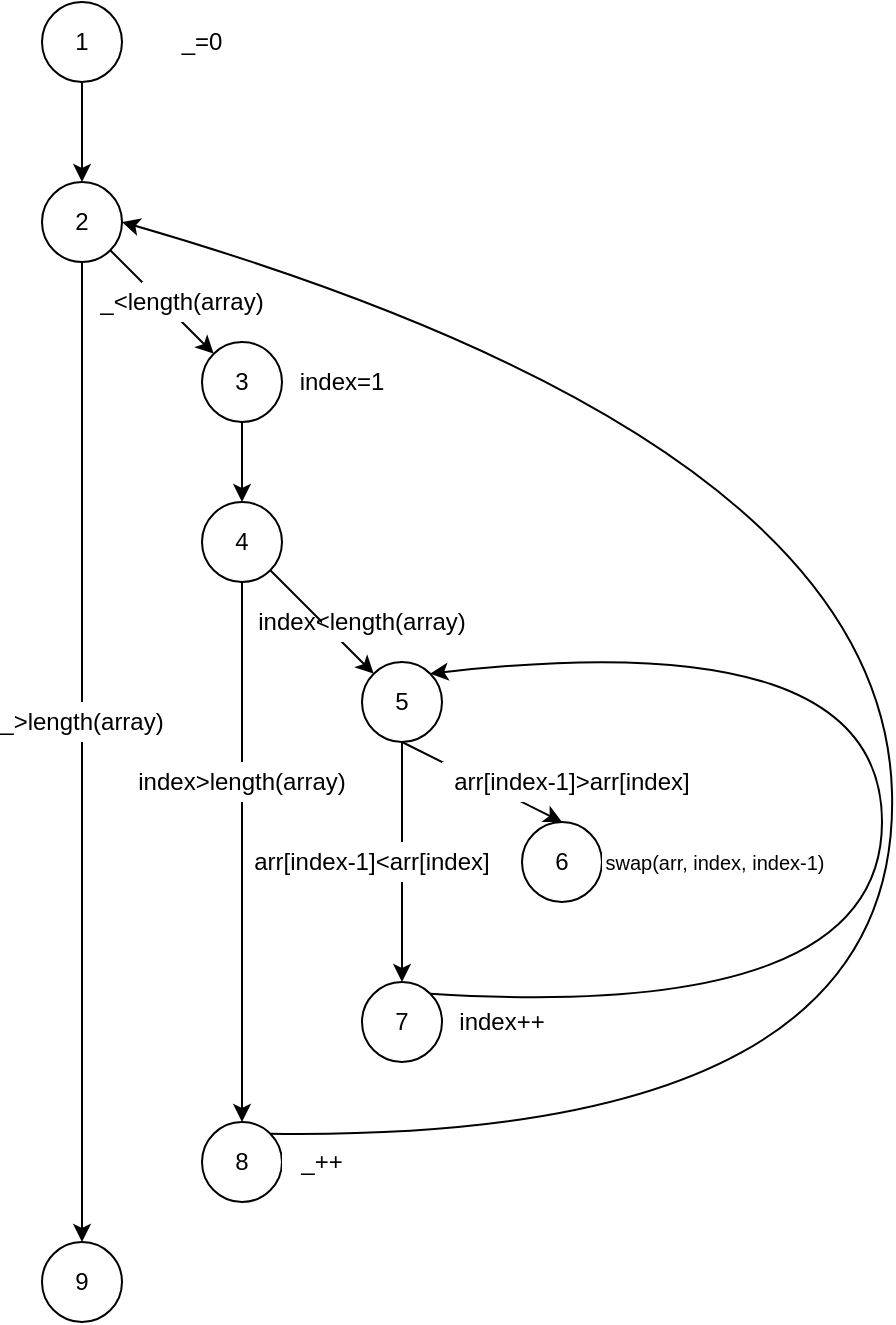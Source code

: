 <mxfile version="13.8.0" type="device"><diagram id="C5RBs43oDa-KdzZeNtuy" name="Page-1"><mxGraphModel dx="786" dy="1163" grid="1" gridSize="10" guides="1" tooltips="1" connect="1" arrows="1" fold="1" page="1" pageScale="1" pageWidth="827" pageHeight="1169" math="0" shadow="0"><root><mxCell id="WIyWlLk6GJQsqaUBKTNV-0"/><mxCell id="WIyWlLk6GJQsqaUBKTNV-1" parent="WIyWlLk6GJQsqaUBKTNV-0"/><mxCell id="3DECX_5KlgVbhGtRdBYp-19" value="" style="endArrow=classic;html=1;entryX=0.5;entryY=0;entryDx=0;entryDy=0;exitX=0.5;exitY=1;exitDx=0;exitDy=0;" edge="1" parent="WIyWlLk6GJQsqaUBKTNV-1" source="3DECX_5KlgVbhGtRdBYp-10" target="3DECX_5KlgVbhGtRdBYp-15"><mxGeometry width="50" height="50" relative="1" as="geometry"><mxPoint x="240" y="420" as="sourcePoint"/><mxPoint x="290" y="370" as="targetPoint"/></mxGeometry></mxCell><mxCell id="3DECX_5KlgVbhGtRdBYp-9" value="" style="endArrow=classic;html=1;exitX=1;exitY=1;exitDx=0;exitDy=0;entryX=0;entryY=0;entryDx=0;entryDy=0;" edge="1" parent="WIyWlLk6GJQsqaUBKTNV-1" source="3DECX_5KlgVbhGtRdBYp-2" target="3DECX_5KlgVbhGtRdBYp-6"><mxGeometry width="50" height="50" relative="1" as="geometry"><mxPoint x="170" y="370" as="sourcePoint"/><mxPoint x="220" y="320" as="targetPoint"/></mxGeometry></mxCell><mxCell id="3DECX_5KlgVbhGtRdBYp-0" value="1" style="ellipse;whiteSpace=wrap;html=1;aspect=fixed;" vertex="1" parent="WIyWlLk6GJQsqaUBKTNV-1"><mxGeometry x="140" y="90" width="40" height="40" as="geometry"/></mxCell><mxCell id="3DECX_5KlgVbhGtRdBYp-1" value="_=0" style="text;html=1;strokeColor=none;fillColor=none;align=center;verticalAlign=middle;whiteSpace=wrap;rounded=0;" vertex="1" parent="WIyWlLk6GJQsqaUBKTNV-1"><mxGeometry x="200" y="100" width="40" height="20" as="geometry"/></mxCell><mxCell id="3DECX_5KlgVbhGtRdBYp-2" value="2" style="ellipse;whiteSpace=wrap;html=1;aspect=fixed;" vertex="1" parent="WIyWlLk6GJQsqaUBKTNV-1"><mxGeometry x="140" y="180" width="40" height="40" as="geometry"/></mxCell><mxCell id="3DECX_5KlgVbhGtRdBYp-4" value="_&amp;lt;length(array)" style="text;html=1;align=center;verticalAlign=middle;whiteSpace=wrap;rounded=0;fillColor=#ffffff;" vertex="1" parent="WIyWlLk6GJQsqaUBKTNV-1"><mxGeometry x="190" y="230" width="40" height="20" as="geometry"/></mxCell><mxCell id="3DECX_5KlgVbhGtRdBYp-5" value="" style="endArrow=classic;html=1;exitX=0.5;exitY=1;exitDx=0;exitDy=0;entryX=0.5;entryY=0;entryDx=0;entryDy=0;" edge="1" parent="WIyWlLk6GJQsqaUBKTNV-1" source="3DECX_5KlgVbhGtRdBYp-0" target="3DECX_5KlgVbhGtRdBYp-2"><mxGeometry width="50" height="50" relative="1" as="geometry"><mxPoint x="170" y="370" as="sourcePoint"/><mxPoint x="220" y="320" as="targetPoint"/></mxGeometry></mxCell><mxCell id="3DECX_5KlgVbhGtRdBYp-6" value="3" style="ellipse;whiteSpace=wrap;html=1;aspect=fixed;" vertex="1" parent="WIyWlLk6GJQsqaUBKTNV-1"><mxGeometry x="220" y="260" width="40" height="40" as="geometry"/></mxCell><mxCell id="3DECX_5KlgVbhGtRdBYp-7" value="index=1" style="text;html=1;strokeColor=none;fillColor=none;align=center;verticalAlign=middle;whiteSpace=wrap;rounded=0;" vertex="1" parent="WIyWlLk6GJQsqaUBKTNV-1"><mxGeometry x="270" y="270" width="40" height="20" as="geometry"/></mxCell><mxCell id="3DECX_5KlgVbhGtRdBYp-8" value="4" style="ellipse;whiteSpace=wrap;html=1;aspect=fixed;" vertex="1" parent="WIyWlLk6GJQsqaUBKTNV-1"><mxGeometry x="220" y="340" width="40" height="40" as="geometry"/></mxCell><mxCell id="3DECX_5KlgVbhGtRdBYp-10" value="5" style="ellipse;whiteSpace=wrap;html=1;aspect=fixed;" vertex="1" parent="WIyWlLk6GJQsqaUBKTNV-1"><mxGeometry x="300" y="420" width="40" height="40" as="geometry"/></mxCell><mxCell id="3DECX_5KlgVbhGtRdBYp-11" value="" style="endArrow=classic;html=1;entryX=0;entryY=0;entryDx=0;entryDy=0;exitX=1;exitY=1;exitDx=0;exitDy=0;" edge="1" parent="WIyWlLk6GJQsqaUBKTNV-1" source="3DECX_5KlgVbhGtRdBYp-8" target="3DECX_5KlgVbhGtRdBYp-10"><mxGeometry width="50" height="50" relative="1" as="geometry"><mxPoint x="220" y="370" as="sourcePoint"/><mxPoint x="270" y="320" as="targetPoint"/></mxGeometry></mxCell><mxCell id="3DECX_5KlgVbhGtRdBYp-12" value="index&amp;lt;length(array)" style="text;html=1;strokeColor=none;align=center;verticalAlign=middle;whiteSpace=wrap;rounded=0;fillColor=#ffffff;" vertex="1" parent="WIyWlLk6GJQsqaUBKTNV-1"><mxGeometry x="280" y="390" width="40" height="20" as="geometry"/></mxCell><mxCell id="3DECX_5KlgVbhGtRdBYp-13" value="" style="endArrow=classic;html=1;exitX=0.5;exitY=1;exitDx=0;exitDy=0;entryX=0.5;entryY=0;entryDx=0;entryDy=0;" edge="1" parent="WIyWlLk6GJQsqaUBKTNV-1" source="3DECX_5KlgVbhGtRdBYp-6" target="3DECX_5KlgVbhGtRdBYp-8"><mxGeometry width="50" height="50" relative="1" as="geometry"><mxPoint x="220" y="370" as="sourcePoint"/><mxPoint x="270" y="320" as="targetPoint"/></mxGeometry></mxCell><mxCell id="3DECX_5KlgVbhGtRdBYp-15" value="6" style="ellipse;whiteSpace=wrap;html=1;aspect=fixed;" vertex="1" parent="WIyWlLk6GJQsqaUBKTNV-1"><mxGeometry x="380" y="500" width="40" height="40" as="geometry"/></mxCell><mxCell id="3DECX_5KlgVbhGtRdBYp-18" value="arr[index-1]&amp;gt;arr[index]" style="text;html=1;align=center;verticalAlign=middle;whiteSpace=wrap;rounded=0;fillColor=#ffffff;" vertex="1" parent="WIyWlLk6GJQsqaUBKTNV-1"><mxGeometry x="340" y="470" width="130" height="20" as="geometry"/></mxCell><mxCell id="3DECX_5KlgVbhGtRdBYp-20" value="swap(arr, index, index-1)" style="text;html=1;align=center;verticalAlign=middle;whiteSpace=wrap;rounded=0;fillColor=#ffffff;fontSize=10;" vertex="1" parent="WIyWlLk6GJQsqaUBKTNV-1"><mxGeometry x="420" y="510" width="113" height="20" as="geometry"/></mxCell><mxCell id="3DECX_5KlgVbhGtRdBYp-22" value="7" style="ellipse;whiteSpace=wrap;html=1;aspect=fixed;" vertex="1" parent="WIyWlLk6GJQsqaUBKTNV-1"><mxGeometry x="300" y="580" width="40" height="40" as="geometry"/></mxCell><mxCell id="3DECX_5KlgVbhGtRdBYp-23" value="" style="endArrow=classic;html=1;entryX=0.5;entryY=0;entryDx=0;entryDy=0;exitX=0.5;exitY=1;exitDx=0;exitDy=0;" edge="1" parent="WIyWlLk6GJQsqaUBKTNV-1" source="3DECX_5KlgVbhGtRdBYp-10" target="3DECX_5KlgVbhGtRdBYp-22"><mxGeometry width="50" height="50" relative="1" as="geometry"><mxPoint x="310" y="490" as="sourcePoint"/><mxPoint x="360" y="440" as="targetPoint"/></mxGeometry></mxCell><mxCell id="3DECX_5KlgVbhGtRdBYp-17" value="arr[index-1]&amp;lt;arr[index]" style="text;html=1;align=center;verticalAlign=middle;whiteSpace=wrap;rounded=0;fillColor=#ffffff;" vertex="1" parent="WIyWlLk6GJQsqaUBKTNV-1"><mxGeometry x="240" y="510" width="130" height="20" as="geometry"/></mxCell><mxCell id="3DECX_5KlgVbhGtRdBYp-25" value="index++" style="text;html=1;strokeColor=none;fillColor=none;align=center;verticalAlign=middle;whiteSpace=wrap;rounded=0;" vertex="1" parent="WIyWlLk6GJQsqaUBKTNV-1"><mxGeometry x="350" y="590" width="40" height="20" as="geometry"/></mxCell><mxCell id="3DECX_5KlgVbhGtRdBYp-26" value="" style="curved=1;endArrow=classic;html=1;exitX=1;exitY=0;exitDx=0;exitDy=0;entryX=1;entryY=0;entryDx=0;entryDy=0;" edge="1" parent="WIyWlLk6GJQsqaUBKTNV-1" source="3DECX_5KlgVbhGtRdBYp-22" target="3DECX_5KlgVbhGtRdBYp-10"><mxGeometry width="50" height="50" relative="1" as="geometry"><mxPoint x="430" y="560" as="sourcePoint"/><mxPoint x="480" y="510" as="targetPoint"/><Array as="points"><mxPoint x="560" y="600"/><mxPoint x="560" y="400"/></Array></mxGeometry></mxCell><mxCell id="3DECX_5KlgVbhGtRdBYp-27" value="8" style="ellipse;whiteSpace=wrap;html=1;aspect=fixed;" vertex="1" parent="WIyWlLk6GJQsqaUBKTNV-1"><mxGeometry x="220" y="650" width="40" height="40" as="geometry"/></mxCell><mxCell id="3DECX_5KlgVbhGtRdBYp-28" value="" style="endArrow=classic;html=1;fontSize=10;exitX=0.5;exitY=1;exitDx=0;exitDy=0;entryX=0.5;entryY=0;entryDx=0;entryDy=0;" edge="1" parent="WIyWlLk6GJQsqaUBKTNV-1" source="3DECX_5KlgVbhGtRdBYp-8" target="3DECX_5KlgVbhGtRdBYp-27"><mxGeometry width="50" height="50" relative="1" as="geometry"><mxPoint x="220" y="490" as="sourcePoint"/><mxPoint x="270" y="440" as="targetPoint"/></mxGeometry></mxCell><mxCell id="3DECX_5KlgVbhGtRdBYp-29" value="index&amp;gt;length(array)" style="text;html=1;strokeColor=none;align=center;verticalAlign=middle;whiteSpace=wrap;rounded=0;fillColor=#ffffff;" vertex="1" parent="WIyWlLk6GJQsqaUBKTNV-1"><mxGeometry x="220" y="470" width="40" height="20" as="geometry"/></mxCell><mxCell id="3DECX_5KlgVbhGtRdBYp-31" value="_++" style="text;html=1;align=center;verticalAlign=middle;whiteSpace=wrap;rounded=0;fillColor=#ffffff;" vertex="1" parent="WIyWlLk6GJQsqaUBKTNV-1"><mxGeometry x="260" y="660" width="40" height="20" as="geometry"/></mxCell><mxCell id="3DECX_5KlgVbhGtRdBYp-32" value="" style="curved=1;endArrow=classic;html=1;fontSize=10;exitX=1;exitY=0;exitDx=0;exitDy=0;entryX=1;entryY=0.5;entryDx=0;entryDy=0;" edge="1" parent="WIyWlLk6GJQsqaUBKTNV-1" source="3DECX_5KlgVbhGtRdBYp-27" target="3DECX_5KlgVbhGtRdBYp-2"><mxGeometry width="50" height="50" relative="1" as="geometry"><mxPoint x="220" y="430" as="sourcePoint"/><mxPoint x="270" y="380" as="targetPoint"/><Array as="points"><mxPoint x="570" y="660"/><mxPoint x="560" y="310"/></Array></mxGeometry></mxCell><mxCell id="3DECX_5KlgVbhGtRdBYp-33" value="9" style="ellipse;whiteSpace=wrap;html=1;aspect=fixed;" vertex="1" parent="WIyWlLk6GJQsqaUBKTNV-1"><mxGeometry x="140" y="710" width="40" height="40" as="geometry"/></mxCell><mxCell id="3DECX_5KlgVbhGtRdBYp-34" value="" style="endArrow=classic;html=1;fontSize=10;exitX=0.5;exitY=1;exitDx=0;exitDy=0;entryX=0.5;entryY=0;entryDx=0;entryDy=0;" edge="1" parent="WIyWlLk6GJQsqaUBKTNV-1" source="3DECX_5KlgVbhGtRdBYp-2" target="3DECX_5KlgVbhGtRdBYp-33"><mxGeometry width="50" height="50" relative="1" as="geometry"><mxPoint x="220" y="550" as="sourcePoint"/><mxPoint x="270" y="500" as="targetPoint"/></mxGeometry></mxCell><mxCell id="3DECX_5KlgVbhGtRdBYp-37" value="_&amp;gt;length(array)" style="text;html=1;align=center;verticalAlign=middle;whiteSpace=wrap;rounded=0;fillColor=#ffffff;" vertex="1" parent="WIyWlLk6GJQsqaUBKTNV-1"><mxGeometry x="140" y="440" width="40" height="20" as="geometry"/></mxCell></root></mxGraphModel></diagram></mxfile>